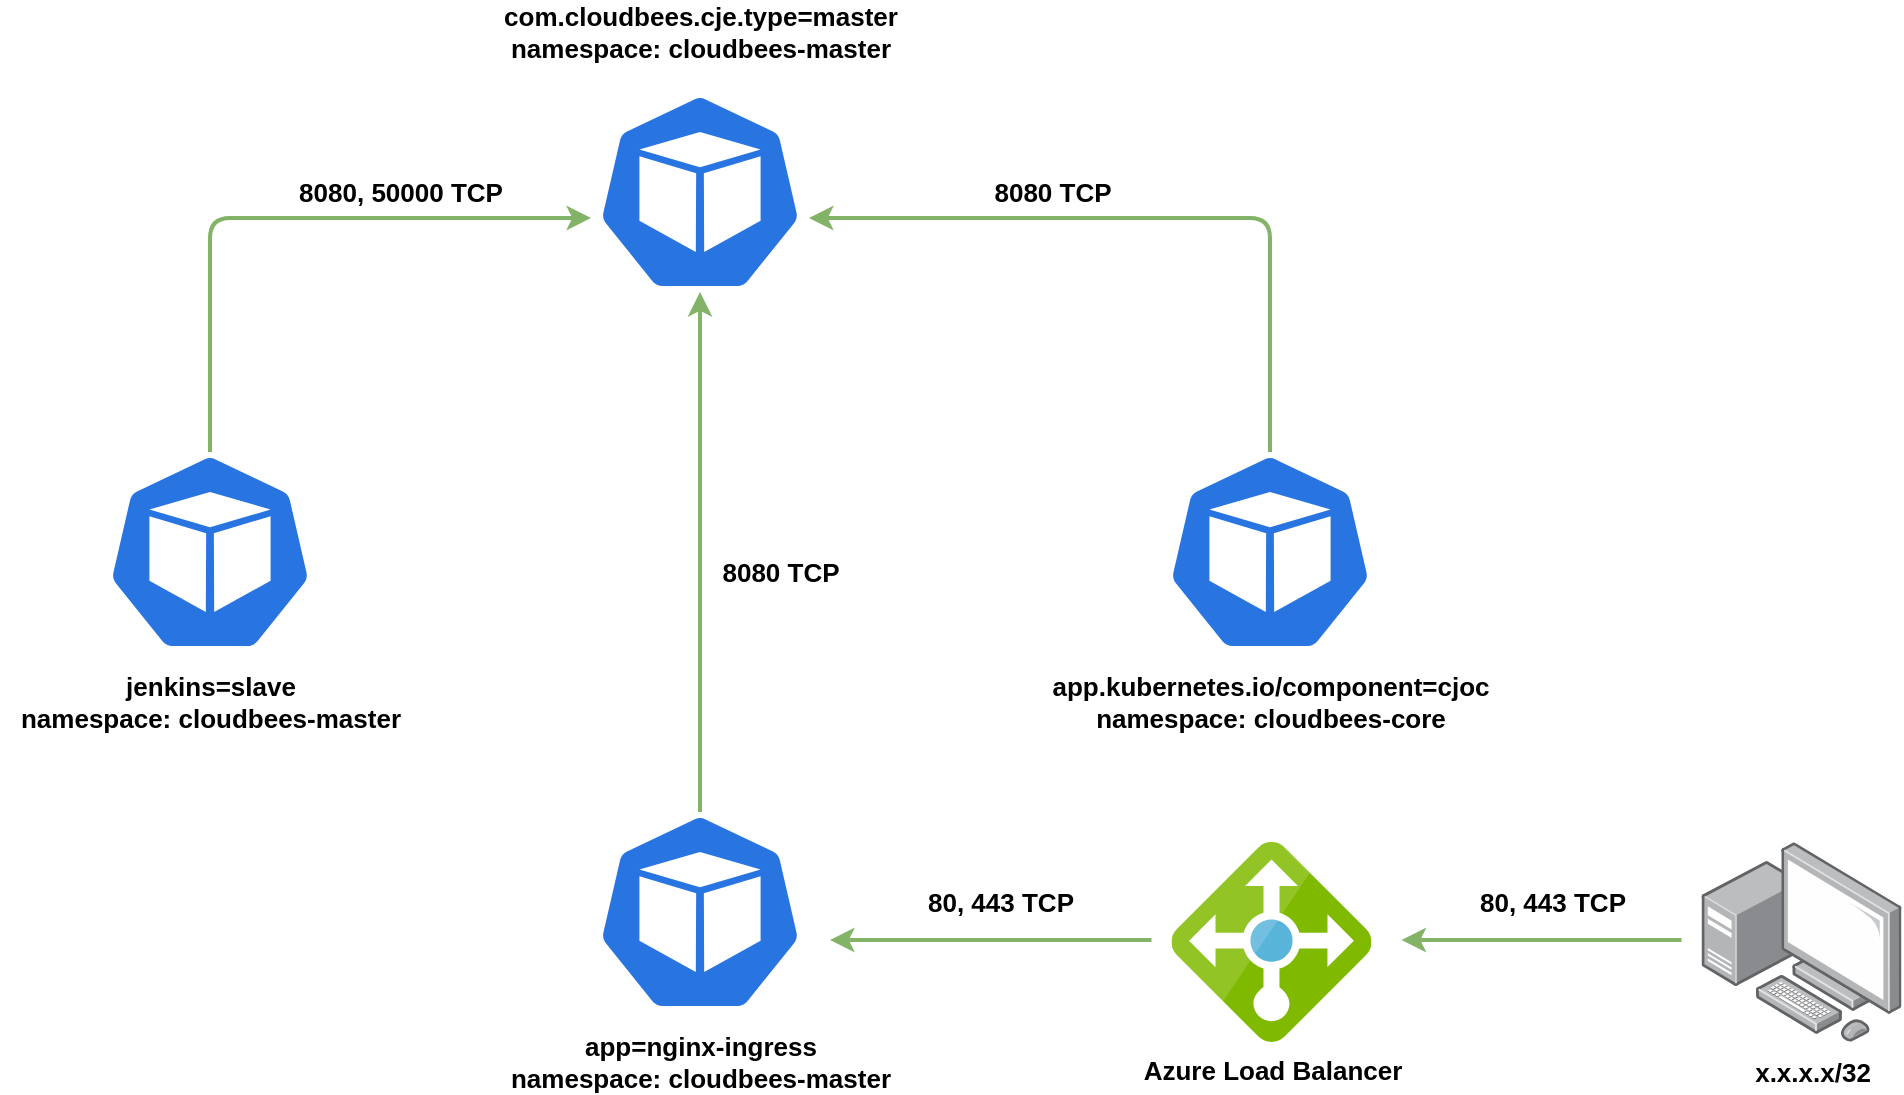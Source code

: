 <mxfile version="13.0.1" type="device"><diagram id="EjSWJSHehP6sxEv9PeQd" name="Page-1"><mxGraphModel dx="782" dy="497" grid="1" gridSize="10" guides="1" tooltips="1" connect="1" arrows="1" fold="1" page="1" pageScale="1" pageWidth="1100" pageHeight="850" math="0" shadow="0"><root><mxCell id="0"/><mxCell id="1" parent="0"/><mxCell id="tZrjszm_dTXVRZYjf7Qg-1" value="" style="html=1;dashed=0;whitespace=wrap;fillColor=#2875E2;strokeColor=#ffffff;points=[[0.005,0.63,0],[0.1,0.2,0],[0.9,0.2,0],[0.5,0,0],[0.995,0.63,0],[0.72,0.99,0],[0.5,1,0],[0.28,0.99,0]];shape=mxgraph.kubernetes.icon;prIcon=pod;rounded=1;" parent="1" vertex="1"><mxGeometry x="320" y="130" width="110" height="100" as="geometry"/></mxCell><mxCell id="tZrjszm_dTXVRZYjf7Qg-2" value="&lt;font style=&quot;font-size: 13px&quot;&gt;&lt;b&gt;com.cloudbees.cje.type=master&lt;br&gt;namespace: cloudbees-master&lt;br&gt;&lt;/b&gt;&lt;/font&gt;" style="text;html=1;align=center;verticalAlign=middle;resizable=0;points=[];autosize=1;" parent="1" vertex="1"><mxGeometry x="270" y="85" width="210" height="30" as="geometry"/></mxCell><mxCell id="tZrjszm_dTXVRZYjf7Qg-3" value="" style="html=1;dashed=0;whitespace=wrap;fillColor=#2875E2;strokeColor=#ffffff;points=[[0.005,0.63,0],[0.1,0.2,0],[0.9,0.2,0],[0.5,0,0],[0.995,0.63,0],[0.72,0.99,0],[0.5,1,0],[0.28,0.99,0]];shape=mxgraph.kubernetes.icon;prIcon=pod;rounded=1;" parent="1" vertex="1"><mxGeometry x="320" y="490" width="110" height="100" as="geometry"/></mxCell><mxCell id="tZrjszm_dTXVRZYjf7Qg-5" value="&lt;font style=&quot;font-size: 13px&quot;&gt;&lt;b&gt;app=nginx-ingress&lt;br&gt;namespace: cloudbees-master&lt;br&gt;&lt;/b&gt;&lt;/font&gt;" style="text;html=1;align=center;verticalAlign=middle;resizable=0;points=[];autosize=1;" parent="1" vertex="1"><mxGeometry x="270" y="600" width="210" height="30" as="geometry"/></mxCell><mxCell id="tZrjszm_dTXVRZYjf7Qg-6" value="" style="html=1;dashed=0;whitespace=wrap;fillColor=#2875E2;strokeColor=#ffffff;points=[[0.005,0.63,0],[0.1,0.2,0],[0.9,0.2,0],[0.5,0,0],[0.995,0.63,0],[0.72,0.99,0],[0.5,1,0],[0.28,0.99,0]];shape=mxgraph.kubernetes.icon;prIcon=pod;rounded=1;" parent="1" vertex="1"><mxGeometry x="605" y="310" width="110" height="100" as="geometry"/></mxCell><mxCell id="tZrjszm_dTXVRZYjf7Qg-7" value="&lt;font style=&quot;font-size: 13px&quot;&gt;&lt;b&gt;app.kubernetes.io/component=cjoc&lt;br&gt;namespace: cloudbees-core&lt;br&gt;&lt;/b&gt;&lt;/font&gt;" style="text;html=1;align=center;verticalAlign=middle;resizable=0;points=[];autosize=1;" parent="1" vertex="1"><mxGeometry x="545" y="420" width="230" height="30" as="geometry"/></mxCell><mxCell id="tZrjszm_dTXVRZYjf7Qg-8" value="" style="html=1;dashed=0;whitespace=wrap;fillColor=#2875E2;strokeColor=#ffffff;points=[[0.005,0.63,0],[0.1,0.2,0],[0.9,0.2,0],[0.5,0,0],[0.995,0.63,0],[0.72,0.99,0],[0.5,1,0],[0.28,0.99,0]];shape=mxgraph.kubernetes.icon;prIcon=pod;rounded=1;" parent="1" vertex="1"><mxGeometry x="75" y="310" width="110" height="100" as="geometry"/></mxCell><mxCell id="tZrjszm_dTXVRZYjf7Qg-9" value="&lt;font style=&quot;font-size: 13px&quot;&gt;&lt;b&gt;jenkins=slave&lt;br&gt;namespace: cloudbees-master&lt;br&gt;&lt;/b&gt;&lt;/font&gt;" style="text;html=1;align=center;verticalAlign=middle;resizable=0;points=[];autosize=1;" parent="1" vertex="1"><mxGeometry x="25" y="420" width="210" height="30" as="geometry"/></mxCell><mxCell id="tZrjszm_dTXVRZYjf7Qg-10" value="" style="endArrow=classic;html=1;strokeWidth=2;exitX=0.5;exitY=0;exitDx=0;exitDy=0;exitPerimeter=0;entryX=0.5;entryY=1;entryDx=0;entryDy=0;entryPerimeter=0;fillColor=#d5e8d4;strokeColor=#82b366;" parent="1" source="tZrjszm_dTXVRZYjf7Qg-3" target="tZrjszm_dTXVRZYjf7Qg-1" edge="1"><mxGeometry width="50" height="50" relative="1" as="geometry"><mxPoint x="370" y="440" as="sourcePoint"/><mxPoint x="420" y="390" as="targetPoint"/></mxGeometry></mxCell><mxCell id="tZrjszm_dTXVRZYjf7Qg-12" value="&lt;font&gt;&lt;b&gt;&lt;font style=&quot;font-size: 13px&quot;&gt;8080 TCP&lt;/font&gt;&lt;br&gt;&lt;/b&gt;&lt;/font&gt;" style="text;html=1;align=center;verticalAlign=middle;resizable=0;points=[];autosize=1;" parent="1" vertex="1"><mxGeometry x="380" y="360" width="70" height="20" as="geometry"/></mxCell><mxCell id="tZrjszm_dTXVRZYjf7Qg-13" value="" style="endArrow=classic;html=1;strokeWidth=2;exitX=0.5;exitY=0;exitDx=0;exitDy=0;exitPerimeter=0;entryX=0.005;entryY=0.63;entryDx=0;entryDy=0;entryPerimeter=0;fillColor=#d5e8d4;strokeColor=#82b366;" parent="1" source="tZrjszm_dTXVRZYjf7Qg-8" target="tZrjszm_dTXVRZYjf7Qg-1" edge="1"><mxGeometry width="50" height="50" relative="1" as="geometry"><mxPoint x="370" y="440" as="sourcePoint"/><mxPoint x="200" y="160" as="targetPoint"/><Array as="points"><mxPoint x="130" y="193"/><mxPoint x="240" y="193"/></Array></mxGeometry></mxCell><mxCell id="tZrjszm_dTXVRZYjf7Qg-14" value="&lt;font&gt;&lt;b&gt;&lt;font style=&quot;font-size: 13px&quot;&gt;8080, 50000 TCP&lt;/font&gt;&lt;br&gt;&lt;/b&gt;&lt;/font&gt;" style="text;html=1;align=center;verticalAlign=middle;resizable=0;points=[];autosize=1;" parent="1" vertex="1"><mxGeometry x="165" y="170" width="120" height="20" as="geometry"/></mxCell><mxCell id="tZrjszm_dTXVRZYjf7Qg-16" value="" style="endArrow=classic;html=1;strokeWidth=2;exitX=0.5;exitY=0;exitDx=0;exitDy=0;exitPerimeter=0;entryX=0.995;entryY=0.63;entryDx=0;entryDy=0;entryPerimeter=0;fillColor=#d5e8d4;strokeColor=#82b366;" parent="1" source="tZrjszm_dTXVRZYjf7Qg-6" target="tZrjszm_dTXVRZYjf7Qg-1" edge="1"><mxGeometry width="50" height="50" relative="1" as="geometry"><mxPoint x="370" y="440" as="sourcePoint"/><mxPoint x="660" y="180" as="targetPoint"/><Array as="points"><mxPoint x="660" y="193"/></Array></mxGeometry></mxCell><mxCell id="tZrjszm_dTXVRZYjf7Qg-18" value="&lt;font&gt;&lt;b&gt;&lt;font style=&quot;font-size: 13px&quot;&gt;8080 TCP&lt;/font&gt;&lt;br&gt;&lt;/b&gt;&lt;/font&gt;" style="text;html=1;align=center;verticalAlign=middle;resizable=0;points=[];autosize=1;" parent="1" vertex="1"><mxGeometry x="516" y="170" width="70" height="20" as="geometry"/></mxCell><mxCell id="Awf_MAuCeO3ZLqn75JSu-1" value="&lt;b&gt;&lt;font style=&quot;font-size: 13px&quot;&gt;Azure Load Balancer&lt;/font&gt;&lt;/b&gt;" style="aspect=fixed;html=1;points=[];align=center;image;fontSize=12;image=img/lib/mscae/Load_Balancer_feature.svg;" parent="1" vertex="1"><mxGeometry x="610.75" y="505" width="100" height="100" as="geometry"/></mxCell><mxCell id="Awf_MAuCeO3ZLqn75JSu-2" value="" style="points=[];aspect=fixed;html=1;align=center;shadow=0;dashed=0;image;image=img/lib/allied_telesis/computer_and_terminals/Personal_Computer_with_Server.svg;" parent="1" vertex="1"><mxGeometry x="875.75" y="505" width="100" height="100" as="geometry"/></mxCell><mxCell id="Awf_MAuCeO3ZLqn75JSu-3" value="" style="endArrow=classic;html=1;strokeWidth=2;fillColor=#d5e8d4;strokeColor=#82b366;" parent="1" edge="1"><mxGeometry width="50" height="50" relative="1" as="geometry"><mxPoint x="865.75" y="554" as="sourcePoint"/><mxPoint x="725.75" y="554" as="targetPoint"/></mxGeometry></mxCell><mxCell id="Awf_MAuCeO3ZLqn75JSu-4" value="&lt;b style=&quot;font-size: 13px&quot;&gt;80, 443 TCP&lt;/b&gt;" style="text;html=1;align=center;verticalAlign=middle;resizable=0;points=[];autosize=1;" parent="1" vertex="1"><mxGeometry x="755.75" y="525" width="90" height="20" as="geometry"/></mxCell><mxCell id="Awf_MAuCeO3ZLqn75JSu-5" value="" style="endArrow=classic;html=1;strokeWidth=2;fillColor=#d5e8d4;strokeColor=#82b366;" parent="1" edge="1"><mxGeometry width="50" height="50" relative="1" as="geometry"><mxPoint x="600.75" y="554" as="sourcePoint"/><mxPoint x="440" y="554" as="targetPoint"/></mxGeometry></mxCell><mxCell id="Awf_MAuCeO3ZLqn75JSu-6" value="&lt;b style=&quot;font-size: 13px&quot;&gt;80, 443 TCP&lt;/b&gt;" style="text;html=1;align=center;verticalAlign=middle;resizable=0;points=[];autosize=1;" parent="1" vertex="1"><mxGeometry x="480" y="525" width="90" height="20" as="geometry"/></mxCell><mxCell id="Awf_MAuCeO3ZLqn75JSu-7" value="&lt;b&gt;&lt;font style=&quot;font-size: 13px&quot;&gt;x.x.x.x/32&lt;/font&gt;&lt;/b&gt;" style="text;html=1;align=center;verticalAlign=middle;resizable=0;points=[];autosize=1;" parent="1" vertex="1"><mxGeometry x="895.75" y="610" width="70" height="20" as="geometry"/></mxCell></root></mxGraphModel></diagram></mxfile>